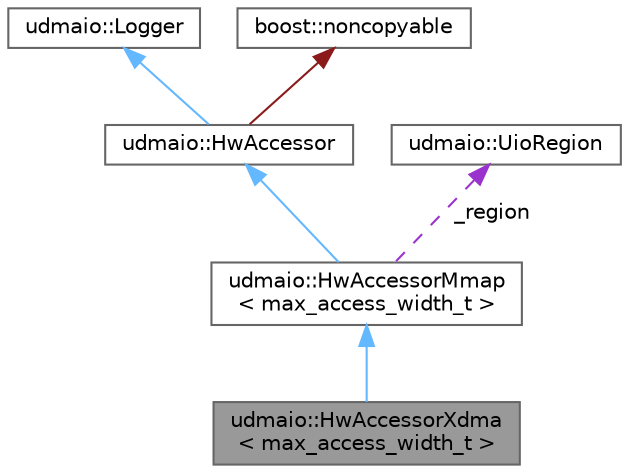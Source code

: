 digraph "udmaio::HwAccessorXdma&lt; max_access_width_t &gt;"
{
 // INTERACTIVE_SVG=YES
 // LATEX_PDF_SIZE
  bgcolor="transparent";
  edge [fontname=Helvetica,fontsize=10,labelfontname=Helvetica,labelfontsize=10];
  node [fontname=Helvetica,fontsize=10,shape=box,height=0.2,width=0.4];
  Node1 [label="udmaio::HwAccessorXdma\l\< max_access_width_t \>",height=0.2,width=0.4,color="gray40", fillcolor="grey60", style="filled", fontcolor="black",tooltip=" "];
  Node2 -> Node1 [dir="back",color="steelblue1",style="solid"];
  Node2 [label="udmaio::HwAccessorMmap\l\< max_access_width_t \>",height=0.2,width=0.4,color="gray40", fillcolor="white", style="filled",URL="$classudmaio_1_1_hw_accessor_mmap.html",tooltip=" "];
  Node3 -> Node2 [dir="back",color="steelblue1",style="solid"];
  Node3 [label="udmaio::HwAccessor",height=0.2,width=0.4,color="gray40", fillcolor="white", style="filled",URL="$classudmaio_1_1_hw_accessor.html",tooltip="Base class for hardware access."];
  Node4 -> Node3 [dir="back",color="steelblue1",style="solid"];
  Node4 [label="udmaio::Logger",height=0.2,width=0.4,color="gray40", fillcolor="white", style="filled",URL="$structudmaio_1_1_logger.html",tooltip=" "];
  Node5 -> Node3 [dir="back",color="firebrick4",style="solid"];
  Node5 [label="boost::noncopyable",height=0.2,width=0.4,color="gray40", fillcolor="white", style="filled",tooltip=" "];
  Node6 -> Node2 [dir="back",color="darkorchid3",style="dashed",label=" _region" ];
  Node6 [label="udmaio::UioRegion",height=0.2,width=0.4,color="gray40", fillcolor="white", style="filled",URL="$structudmaio_1_1_uio_region.html",tooltip="General-purpose struct to define a memory area."];
}
